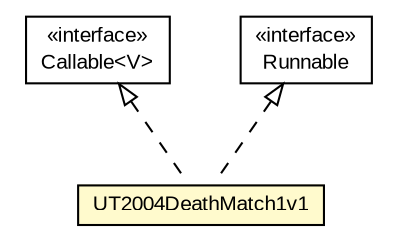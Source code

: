#!/usr/local/bin/dot
#
# Class diagram 
# Generated by UMLGraph version 5.1 (http://www.umlgraph.org/)
#

digraph G {
	edge [fontname="arial",fontsize=10,labelfontname="arial",labelfontsize=10];
	node [fontname="arial",fontsize=10,shape=plaintext];
	nodesep=0.25;
	ranksep=0.5;
	// cz.cuni.amis.pogamut.ut2004.tournament.deathmatch.UT2004DeathMatch1v1
	c1334 [label=<<table title="cz.cuni.amis.pogamut.ut2004.tournament.deathmatch.UT2004DeathMatch1v1" border="0" cellborder="1" cellspacing="0" cellpadding="2" port="p" bgcolor="lemonChiffon" href="./UT2004DeathMatch1v1.html">
		<tr><td><table border="0" cellspacing="0" cellpadding="1">
<tr><td align="center" balign="center"> UT2004DeathMatch1v1 </td></tr>
		</table></td></tr>
		</table>>, fontname="arial", fontcolor="black", fontsize=10.0];
	//cz.cuni.amis.pogamut.ut2004.tournament.deathmatch.UT2004DeathMatch1v1 implements java.util.concurrent.Callable<V>
	c1356:p -> c1334:p [dir=back,arrowtail=empty,style=dashed];
	//cz.cuni.amis.pogamut.ut2004.tournament.deathmatch.UT2004DeathMatch1v1 implements java.lang.Runnable
	c1357:p -> c1334:p [dir=back,arrowtail=empty,style=dashed];
	// java.lang.Runnable
	c1357 [label=<<table title="java.lang.Runnable" border="0" cellborder="1" cellspacing="0" cellpadding="2" port="p" href="http://download.oracle.com/javase/6/docs/api/java/lang/Runnable.html">
		<tr><td><table border="0" cellspacing="0" cellpadding="1">
<tr><td align="center" balign="center"> &#171;interface&#187; </td></tr>
<tr><td align="center" balign="center"> Runnable </td></tr>
		</table></td></tr>
		</table>>, fontname="arial", fontcolor="black", fontsize=10.0];
	// java.util.concurrent.Callable<V>
	c1356 [label=<<table title="java.util.concurrent.Callable" border="0" cellborder="1" cellspacing="0" cellpadding="2" port="p" href="http://download.oracle.com/javase/6/docs/api/java/util/concurrent/Callable.html">
		<tr><td><table border="0" cellspacing="0" cellpadding="1">
<tr><td align="center" balign="center"> &#171;interface&#187; </td></tr>
<tr><td align="center" balign="center"> Callable&lt;V&gt; </td></tr>
		</table></td></tr>
		</table>>, fontname="arial", fontcolor="black", fontsize=10.0];
}

